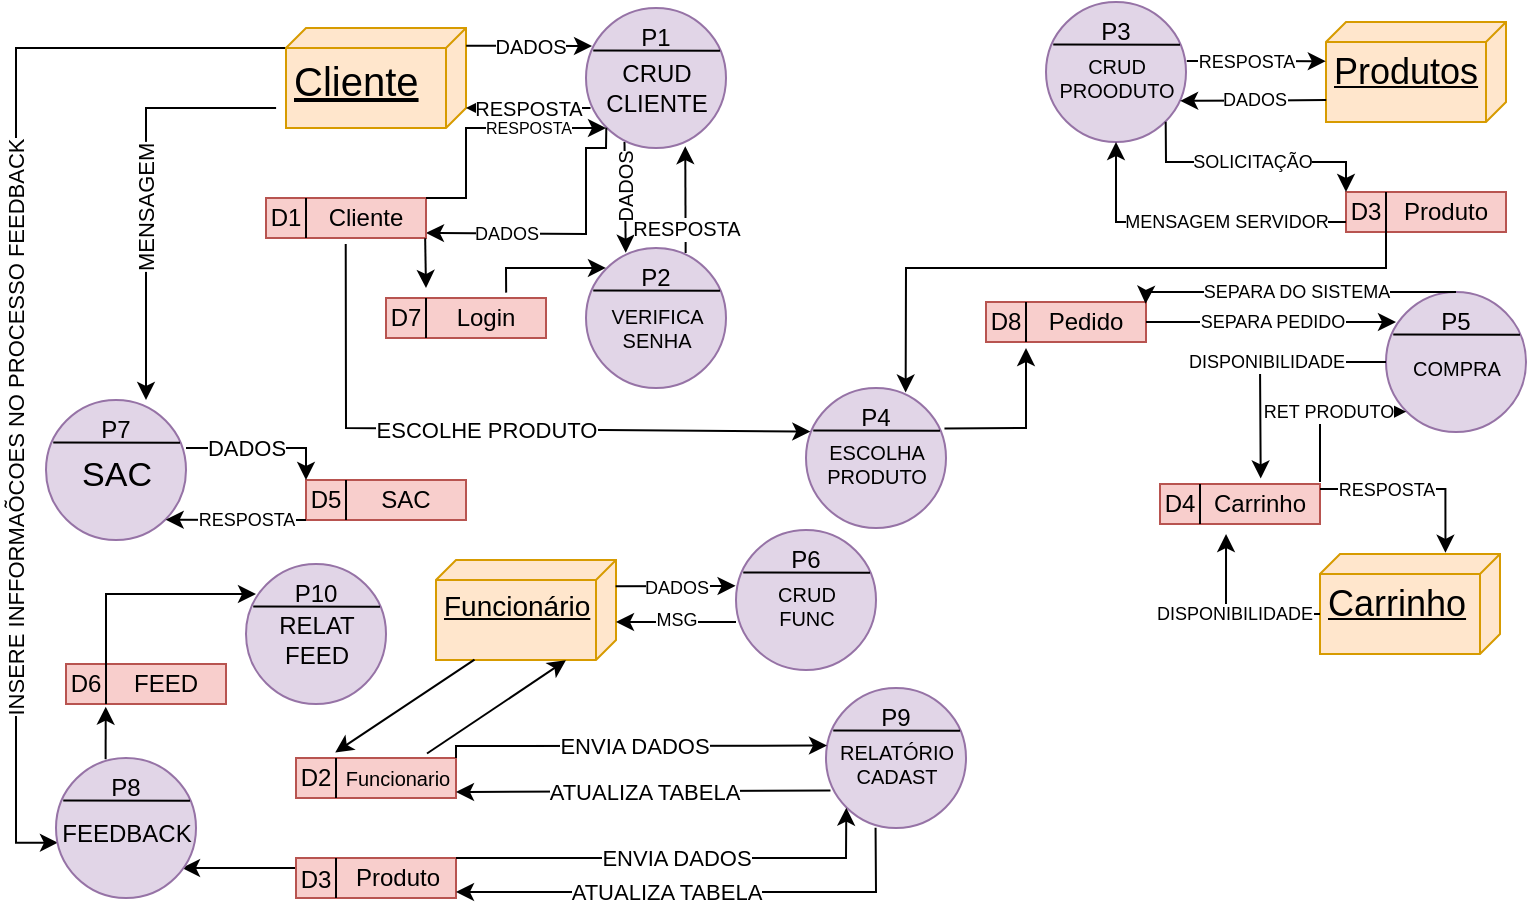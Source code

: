 <mxfile version="21.4.0" type="device">
  <diagram name="Página-1" id="AHKYGdOoqL5kdEYp2OWh">
    <mxGraphModel dx="1134" dy="611" grid="1" gridSize="10" guides="1" tooltips="1" connect="1" arrows="1" fold="1" page="1" pageScale="1" pageWidth="827" pageHeight="1169" math="0" shadow="0">
      <root>
        <mxCell id="0" />
        <mxCell id="1" parent="0" />
        <mxCell id="n8w---uKjapahWrcVd5p-21" value="DADOS" style="endArrow=classic;html=1;rounded=0;entryX=0.248;entryY=0.079;entryDx=0;entryDy=0;exitX=0.275;exitY=0.957;exitDx=0;exitDy=0;exitPerimeter=0;entryPerimeter=0;fontSize=10;horizontal=0;" edge="1" parent="1" source="n8w---uKjapahWrcVd5p-3" target="n8w---uKjapahWrcVd5p-19">
          <mxGeometry x="-0.169" width="50" height="50" relative="1" as="geometry">
            <mxPoint x="330" y="169.36" as="sourcePoint" />
            <mxPoint x="380" y="219.36" as="targetPoint" />
            <mxPoint as="offset" />
          </mxGeometry>
        </mxCell>
        <mxCell id="n8w---uKjapahWrcVd5p-132" value="INSERE INFFORMAÕCOES NO PROCESSO FEEDBACK" style="edgeStyle=orthogonalEdgeStyle;rounded=0;orthogonalLoop=1;jettySize=auto;html=1;exitX=0;exitY=0;exitDx=10;exitDy=90;exitPerimeter=0;entryX=0.014;entryY=0.605;entryDx=0;entryDy=0;entryPerimeter=0;horizontal=0;" edge="1" parent="1" source="n8w---uKjapahWrcVd5p-1" target="n8w---uKjapahWrcVd5p-128">
          <mxGeometry x="0.175" relative="1" as="geometry">
            <mxPoint as="offset" />
          </mxGeometry>
        </mxCell>
        <mxCell id="n8w---uKjapahWrcVd5p-1" value="Cliente" style="verticalAlign=top;align=left;spacingTop=8;spacingLeft=2;spacingRight=12;shape=cube;size=10;direction=south;fontStyle=4;html=1;whiteSpace=wrap;fillColor=#ffe6cc;strokeColor=#d79b00;fontSize=20;" vertex="1" parent="1">
          <mxGeometry x="200" y="90" width="90" height="50" as="geometry" />
        </mxCell>
        <mxCell id="n8w---uKjapahWrcVd5p-3" value="" style="verticalLabelPosition=bottom;verticalAlign=top;html=1;shape=mxgraph.flowchart.on-page_reference;fillColor=#e1d5e7;strokeColor=#9673a6;" vertex="1" parent="1">
          <mxGeometry x="350" y="80" width="70" height="70" as="geometry" />
        </mxCell>
        <mxCell id="n8w---uKjapahWrcVd5p-7" value="" style="endArrow=none;html=1;rounded=0;entryX=0.957;entryY=0.305;entryDx=0;entryDy=0;entryPerimeter=0;exitX=0.052;exitY=0.303;exitDx=0;exitDy=0;exitPerimeter=0;" edge="1" parent="1" source="n8w---uKjapahWrcVd5p-3" target="n8w---uKjapahWrcVd5p-3">
          <mxGeometry width="50" height="50" relative="1" as="geometry">
            <mxPoint x="350" y="101" as="sourcePoint" />
            <mxPoint x="450" y="150" as="targetPoint" />
          </mxGeometry>
        </mxCell>
        <mxCell id="n8w---uKjapahWrcVd5p-12" value="P1" style="text;html=1;strokeColor=none;fillColor=none;align=center;verticalAlign=middle;whiteSpace=wrap;rounded=0;" vertex="1" parent="1">
          <mxGeometry x="355" y="80" width="60" height="30" as="geometry" />
        </mxCell>
        <mxCell id="n8w---uKjapahWrcVd5p-13" value="CRUD&lt;br&gt;CLIENTE" style="text;html=1;strokeColor=none;fillColor=none;align=center;verticalAlign=middle;whiteSpace=wrap;rounded=0;" vertex="1" parent="1">
          <mxGeometry x="363.75" y="110" width="42.5" height="20" as="geometry" />
        </mxCell>
        <mxCell id="n8w---uKjapahWrcVd5p-14" value="DADOS" style="endArrow=classic;html=1;rounded=0;exitX=0.177;exitY=-0.001;exitDx=0;exitDy=0;exitPerimeter=0;align=center;fontSize=10;entryX=0.043;entryY=0.272;entryDx=0;entryDy=0;entryPerimeter=0;" edge="1" parent="1" source="n8w---uKjapahWrcVd5p-1" target="n8w---uKjapahWrcVd5p-3">
          <mxGeometry width="50" height="50" relative="1" as="geometry">
            <mxPoint x="330" y="130" as="sourcePoint" />
            <mxPoint x="350" y="99" as="targetPoint" />
          </mxGeometry>
        </mxCell>
        <mxCell id="n8w---uKjapahWrcVd5p-15" value="RESPOSTA" style="endArrow=classic;html=1;rounded=0;entryX=0;entryY=0;entryDx=40;entryDy=0;entryPerimeter=0;exitX=0.032;exitY=0.715;exitDx=0;exitDy=0;exitPerimeter=0;fontSize=10;" edge="1" parent="1" source="n8w---uKjapahWrcVd5p-3" target="n8w---uKjapahWrcVd5p-1">
          <mxGeometry x="-0.002" width="50" height="50" relative="1" as="geometry">
            <mxPoint x="340" y="140" as="sourcePoint" />
            <mxPoint x="410" y="70" as="targetPoint" />
            <Array as="points">
              <mxPoint x="320" y="130" />
            </Array>
            <mxPoint as="offset" />
          </mxGeometry>
        </mxCell>
        <mxCell id="n8w---uKjapahWrcVd5p-17" value="" style="verticalLabelPosition=bottom;verticalAlign=top;html=1;shape=mxgraph.flowchart.on-page_reference;fillColor=#e1d5e7;strokeColor=#9673a6;" vertex="1" parent="1">
          <mxGeometry x="350" y="200" width="70" height="70" as="geometry" />
        </mxCell>
        <mxCell id="n8w---uKjapahWrcVd5p-18" value="" style="endArrow=none;html=1;rounded=0;entryX=0.957;entryY=0.305;entryDx=0;entryDy=0;entryPerimeter=0;exitX=0.052;exitY=0.303;exitDx=0;exitDy=0;exitPerimeter=0;" edge="1" parent="1" source="n8w---uKjapahWrcVd5p-17" target="n8w---uKjapahWrcVd5p-17">
          <mxGeometry width="50" height="50" relative="1" as="geometry">
            <mxPoint x="350" y="221" as="sourcePoint" />
            <mxPoint x="450" y="270" as="targetPoint" />
          </mxGeometry>
        </mxCell>
        <mxCell id="n8w---uKjapahWrcVd5p-19" value="P2" style="text;html=1;strokeColor=none;fillColor=none;align=center;verticalAlign=middle;whiteSpace=wrap;rounded=0;" vertex="1" parent="1">
          <mxGeometry x="355" y="200" width="60" height="30" as="geometry" />
        </mxCell>
        <mxCell id="n8w---uKjapahWrcVd5p-20" value="VERIFICA SENHA" style="text;html=1;strokeColor=none;fillColor=none;align=center;verticalAlign=middle;whiteSpace=wrap;rounded=0;fontSize=10;" vertex="1" parent="1">
          <mxGeometry x="363.75" y="230" width="42.5" height="20" as="geometry" />
        </mxCell>
        <mxCell id="n8w---uKjapahWrcVd5p-23" value="RESPOSTA" style="endArrow=classic;html=1;rounded=0;entryX=0.709;entryY=0.987;entryDx=0;entryDy=0;entryPerimeter=0;exitX=0.747;exitY=0.082;exitDx=0;exitDy=0;exitPerimeter=0;fontSize=10;horizontal=1;" edge="1" parent="1" source="n8w---uKjapahWrcVd5p-19" target="n8w---uKjapahWrcVd5p-3">
          <mxGeometry x="-0.527" width="50" height="50" relative="1" as="geometry">
            <mxPoint x="350" y="190" as="sourcePoint" />
            <mxPoint x="400" y="140" as="targetPoint" />
            <mxPoint as="offset" />
          </mxGeometry>
        </mxCell>
        <mxCell id="n8w---uKjapahWrcVd5p-24" value="DADOS" style="endArrow=classic;html=1;rounded=0;exitX=0.145;exitY=0.855;exitDx=0;exitDy=0;exitPerimeter=0;fontSize=9;horizontal=1;entryX=1;entryY=0.75;entryDx=0;entryDy=0;" edge="1" parent="1" source="n8w---uKjapahWrcVd5p-3" target="n8w---uKjapahWrcVd5p-28">
          <mxGeometry x="0.441" width="50" height="50" relative="1" as="geometry">
            <mxPoint x="350" y="140" as="sourcePoint" />
            <mxPoint x="320" y="190" as="targetPoint" />
            <Array as="points">
              <mxPoint x="360" y="150" />
              <mxPoint x="350" y="150" />
              <mxPoint x="350" y="193" />
            </Array>
            <mxPoint as="offset" />
          </mxGeometry>
        </mxCell>
        <mxCell id="n8w---uKjapahWrcVd5p-25" value="" style="rounded=0;whiteSpace=wrap;html=1;fillColor=#f8cecc;strokeColor=#b85450;" vertex="1" parent="1">
          <mxGeometry x="190" y="175" width="80" height="20" as="geometry" />
        </mxCell>
        <mxCell id="n8w---uKjapahWrcVd5p-26" value="" style="endArrow=none;html=1;rounded=0;entryX=0.25;entryY=0;entryDx=0;entryDy=0;exitX=0.25;exitY=1;exitDx=0;exitDy=0;" edge="1" parent="1" source="n8w---uKjapahWrcVd5p-25" target="n8w---uKjapahWrcVd5p-25">
          <mxGeometry width="50" height="50" relative="1" as="geometry">
            <mxPoint x="180" y="185" as="sourcePoint" />
            <mxPoint x="230" y="135" as="targetPoint" />
          </mxGeometry>
        </mxCell>
        <mxCell id="n8w---uKjapahWrcVd5p-27" value="D1" style="text;html=1;strokeColor=none;fillColor=none;align=center;verticalAlign=middle;whiteSpace=wrap;rounded=0;" vertex="1" parent="1">
          <mxGeometry x="170" y="170" width="60" height="30" as="geometry" />
        </mxCell>
        <mxCell id="n8w---uKjapahWrcVd5p-28" value="Cliente" style="text;html=1;strokeColor=none;fillColor=none;align=center;verticalAlign=middle;whiteSpace=wrap;rounded=0;" vertex="1" parent="1">
          <mxGeometry x="210" y="170" width="60" height="30" as="geometry" />
        </mxCell>
        <mxCell id="n8w---uKjapahWrcVd5p-29" value="RESPOSTA" style="endArrow=classic;html=1;rounded=0;fontSize=8;horizontal=1;" edge="1" parent="1">
          <mxGeometry x="0.372" width="50" height="50" relative="1" as="geometry">
            <mxPoint x="270" y="175" as="sourcePoint" />
            <mxPoint x="360" y="140" as="targetPoint" />
            <Array as="points">
              <mxPoint x="290" y="175" />
              <mxPoint x="290" y="160" />
              <mxPoint x="290" y="140" />
              <mxPoint x="350" y="140" />
            </Array>
            <mxPoint as="offset" />
          </mxGeometry>
        </mxCell>
        <mxCell id="n8w---uKjapahWrcVd5p-30" value="" style="rounded=0;whiteSpace=wrap;html=1;fillColor=#f8cecc;strokeColor=#b85450;" vertex="1" parent="1">
          <mxGeometry x="250" y="225" width="80" height="20" as="geometry" />
        </mxCell>
        <mxCell id="n8w---uKjapahWrcVd5p-31" value="" style="endArrow=none;html=1;rounded=0;entryX=0.25;entryY=0;entryDx=0;entryDy=0;exitX=0.25;exitY=1;exitDx=0;exitDy=0;" edge="1" parent="1" source="n8w---uKjapahWrcVd5p-30" target="n8w---uKjapahWrcVd5p-30">
          <mxGeometry width="50" height="50" relative="1" as="geometry">
            <mxPoint x="240" y="235" as="sourcePoint" />
            <mxPoint x="290" y="185" as="targetPoint" />
          </mxGeometry>
        </mxCell>
        <mxCell id="n8w---uKjapahWrcVd5p-32" value="D7" style="text;html=1;strokeColor=none;fillColor=none;align=center;verticalAlign=middle;whiteSpace=wrap;rounded=0;" vertex="1" parent="1">
          <mxGeometry x="230" y="220" width="60" height="30" as="geometry" />
        </mxCell>
        <mxCell id="n8w---uKjapahWrcVd5p-33" value="Login" style="text;html=1;strokeColor=none;fillColor=none;align=center;verticalAlign=middle;whiteSpace=wrap;rounded=0;" vertex="1" parent="1">
          <mxGeometry x="270" y="220" width="60" height="30" as="geometry" />
        </mxCell>
        <mxCell id="n8w---uKjapahWrcVd5p-34" value="" style="endArrow=classic;html=1;rounded=0;exitX=0.668;exitY=0.077;exitDx=0;exitDy=0;exitPerimeter=0;entryX=0.083;entryY=0.333;entryDx=0;entryDy=0;entryPerimeter=0;" edge="1" parent="1" source="n8w---uKjapahWrcVd5p-33" target="n8w---uKjapahWrcVd5p-19">
          <mxGeometry width="50" height="50" relative="1" as="geometry">
            <mxPoint x="310" y="220" as="sourcePoint" />
            <mxPoint x="340" y="210" as="targetPoint" />
            <Array as="points">
              <mxPoint x="310" y="210" />
            </Array>
          </mxGeometry>
        </mxCell>
        <mxCell id="n8w---uKjapahWrcVd5p-36" value="" style="endArrow=classic;html=1;rounded=0;exitX=0.993;exitY=0.836;exitDx=0;exitDy=0;entryX=0;entryY=0;entryDx=0;entryDy=0;exitPerimeter=0;" edge="1" parent="1" source="n8w---uKjapahWrcVd5p-28" target="n8w---uKjapahWrcVd5p-33">
          <mxGeometry width="50" height="50" relative="1" as="geometry">
            <mxPoint x="340" y="320" as="sourcePoint" />
            <mxPoint x="390" y="270" as="targetPoint" />
          </mxGeometry>
        </mxCell>
        <mxCell id="n8w---uKjapahWrcVd5p-37" value="Produtos" style="verticalAlign=top;align=left;spacingTop=8;spacingLeft=2;spacingRight=12;shape=cube;size=10;direction=south;fontStyle=4;html=1;whiteSpace=wrap;fillColor=#ffe6cc;strokeColor=#d79b00;fontSize=18;horizontal=1;" vertex="1" parent="1">
          <mxGeometry x="720" y="87" width="90" height="50" as="geometry" />
        </mxCell>
        <mxCell id="n8w---uKjapahWrcVd5p-38" value="" style="verticalLabelPosition=bottom;verticalAlign=top;html=1;shape=mxgraph.flowchart.on-page_reference;fillColor=#e1d5e7;strokeColor=#9673a6;" vertex="1" parent="1">
          <mxGeometry x="580" y="77" width="70" height="70" as="geometry" />
        </mxCell>
        <mxCell id="n8w---uKjapahWrcVd5p-39" value="" style="endArrow=none;html=1;rounded=0;entryX=0.957;entryY=0.305;entryDx=0;entryDy=0;entryPerimeter=0;exitX=0.052;exitY=0.303;exitDx=0;exitDy=0;exitPerimeter=0;" edge="1" parent="1" source="n8w---uKjapahWrcVd5p-38" target="n8w---uKjapahWrcVd5p-38">
          <mxGeometry width="50" height="50" relative="1" as="geometry">
            <mxPoint x="580" y="98" as="sourcePoint" />
            <mxPoint x="680" y="147" as="targetPoint" />
          </mxGeometry>
        </mxCell>
        <mxCell id="n8w---uKjapahWrcVd5p-40" value="P3" style="text;html=1;strokeColor=none;fillColor=none;align=center;verticalAlign=middle;whiteSpace=wrap;rounded=0;" vertex="1" parent="1">
          <mxGeometry x="585" y="77" width="60" height="30" as="geometry" />
        </mxCell>
        <mxCell id="n8w---uKjapahWrcVd5p-41" value="CRUD&lt;br&gt;PROODUTO" style="text;html=1;strokeColor=none;fillColor=none;align=center;verticalAlign=middle;whiteSpace=wrap;rounded=0;fontSize=10;" vertex="1" parent="1">
          <mxGeometry x="593.75" y="107" width="42.5" height="16" as="geometry" />
        </mxCell>
        <mxCell id="n8w---uKjapahWrcVd5p-43" value="RESPOSTA" style="endArrow=classic;html=1;rounded=0;entryX=0.392;entryY=1.001;entryDx=0;entryDy=0;entryPerimeter=0;exitX=1.006;exitY=0.421;exitDx=0;exitDy=0;exitPerimeter=0;fontSize=9;" edge="1" parent="1" source="n8w---uKjapahWrcVd5p-38" target="n8w---uKjapahWrcVd5p-37">
          <mxGeometry x="-0.149" width="50" height="50" relative="1" as="geometry">
            <mxPoint x="590" y="167" as="sourcePoint" />
            <mxPoint x="640" y="117" as="targetPoint" />
            <mxPoint as="offset" />
          </mxGeometry>
        </mxCell>
        <mxCell id="n8w---uKjapahWrcVd5p-44" value="DADOS" style="endArrow=classic;html=1;rounded=0;exitX=0.781;exitY=0.999;exitDx=0;exitDy=0;exitPerimeter=0;entryX=0.958;entryY=0.706;entryDx=0;entryDy=0;entryPerimeter=0;fontSize=9;" edge="1" parent="1" source="n8w---uKjapahWrcVd5p-37" target="n8w---uKjapahWrcVd5p-38">
          <mxGeometry width="50" height="50" relative="1" as="geometry">
            <mxPoint x="710" y="117" as="sourcePoint" />
            <mxPoint x="650" y="126" as="targetPoint" />
          </mxGeometry>
        </mxCell>
        <mxCell id="n8w---uKjapahWrcVd5p-49" value="" style="rounded=0;whiteSpace=wrap;html=1;fillColor=#f8cecc;strokeColor=#b85450;" vertex="1" parent="1">
          <mxGeometry x="730" y="172" width="80" height="20" as="geometry" />
        </mxCell>
        <mxCell id="n8w---uKjapahWrcVd5p-50" value="" style="endArrow=none;html=1;rounded=0;entryX=0.25;entryY=0;entryDx=0;entryDy=0;exitX=0.25;exitY=1;exitDx=0;exitDy=0;" edge="1" parent="1" source="n8w---uKjapahWrcVd5p-49" target="n8w---uKjapahWrcVd5p-49">
          <mxGeometry width="50" height="50" relative="1" as="geometry">
            <mxPoint x="720" y="182" as="sourcePoint" />
            <mxPoint x="770" y="132" as="targetPoint" />
          </mxGeometry>
        </mxCell>
        <mxCell id="n8w---uKjapahWrcVd5p-51" value="D3" style="text;html=1;strokeColor=none;fillColor=none;align=center;verticalAlign=middle;whiteSpace=wrap;rounded=0;" vertex="1" parent="1">
          <mxGeometry x="710" y="167" width="60" height="30" as="geometry" />
        </mxCell>
        <mxCell id="n8w---uKjapahWrcVd5p-52" value="Produto" style="text;html=1;strokeColor=none;fillColor=none;align=center;verticalAlign=middle;whiteSpace=wrap;rounded=0;" vertex="1" parent="1">
          <mxGeometry x="750" y="167" width="60" height="30" as="geometry" />
        </mxCell>
        <mxCell id="n8w---uKjapahWrcVd5p-54" value="SOLICITAÇÃO" style="endArrow=classic;html=1;rounded=0;exitX=0.855;exitY=0.855;exitDx=0;exitDy=0;exitPerimeter=0;entryX=0;entryY=0;entryDx=0;entryDy=0;fontSize=9;" edge="1" parent="1" source="n8w---uKjapahWrcVd5p-38" target="n8w---uKjapahWrcVd5p-49">
          <mxGeometry x="0.004" width="50" height="50" relative="1" as="geometry">
            <mxPoint x="720" y="217" as="sourcePoint" />
            <mxPoint x="730" y="167" as="targetPoint" />
            <Array as="points">
              <mxPoint x="640" y="157" />
              <mxPoint x="730" y="157" />
            </Array>
            <mxPoint as="offset" />
          </mxGeometry>
        </mxCell>
        <mxCell id="n8w---uKjapahWrcVd5p-55" value="MENSAGEM SERVIDOR" style="endArrow=classic;html=1;rounded=0;entryX=0.5;entryY=1;entryDx=0;entryDy=0;entryPerimeter=0;exitX=0.333;exitY=0.667;exitDx=0;exitDy=0;exitPerimeter=0;fontSize=9;" edge="1" parent="1" source="n8w---uKjapahWrcVd5p-51" target="n8w---uKjapahWrcVd5p-38">
          <mxGeometry x="-0.226" width="50" height="50" relative="1" as="geometry">
            <mxPoint x="660" y="187" as="sourcePoint" />
            <mxPoint x="710" y="137" as="targetPoint" />
            <Array as="points">
              <mxPoint x="615" y="187" />
            </Array>
            <mxPoint as="offset" />
          </mxGeometry>
        </mxCell>
        <mxCell id="n8w---uKjapahWrcVd5p-57" value="" style="verticalLabelPosition=bottom;verticalAlign=top;html=1;shape=mxgraph.flowchart.on-page_reference;fillColor=#e1d5e7;strokeColor=#9673a6;" vertex="1" parent="1">
          <mxGeometry x="460" y="270" width="70" height="70" as="geometry" />
        </mxCell>
        <mxCell id="n8w---uKjapahWrcVd5p-58" value="" style="endArrow=none;html=1;rounded=0;entryX=0.957;entryY=0.305;entryDx=0;entryDy=0;entryPerimeter=0;exitX=0.052;exitY=0.303;exitDx=0;exitDy=0;exitPerimeter=0;" edge="1" parent="1" source="n8w---uKjapahWrcVd5p-57" target="n8w---uKjapahWrcVd5p-57">
          <mxGeometry width="50" height="50" relative="1" as="geometry">
            <mxPoint x="460" y="291" as="sourcePoint" />
            <mxPoint x="560" y="340" as="targetPoint" />
          </mxGeometry>
        </mxCell>
        <mxCell id="n8w---uKjapahWrcVd5p-59" value="P4" style="text;html=1;strokeColor=none;fillColor=none;align=center;verticalAlign=middle;whiteSpace=wrap;rounded=0;" vertex="1" parent="1">
          <mxGeometry x="465" y="270" width="60" height="30" as="geometry" />
        </mxCell>
        <mxCell id="n8w---uKjapahWrcVd5p-60" value="ESCOLHA&lt;br&gt;PRODUTO" style="text;html=1;strokeColor=none;fillColor=none;align=center;verticalAlign=middle;whiteSpace=wrap;rounded=0;fontSize=10;" vertex="1" parent="1">
          <mxGeometry x="473.75" y="300" width="42.5" height="16" as="geometry" />
        </mxCell>
        <mxCell id="n8w---uKjapahWrcVd5p-61" value="" style="endArrow=classic;html=1;rounded=0;entryX=0.747;entryY=0.076;entryDx=0;entryDy=0;entryPerimeter=0;" edge="1" parent="1" target="n8w---uKjapahWrcVd5p-59">
          <mxGeometry width="50" height="50" relative="1" as="geometry">
            <mxPoint x="750" y="190" as="sourcePoint" />
            <mxPoint x="690" y="220" as="targetPoint" />
            <Array as="points">
              <mxPoint x="750" y="210" />
              <mxPoint x="510" y="210" />
            </Array>
          </mxGeometry>
        </mxCell>
        <mxCell id="n8w---uKjapahWrcVd5p-66" value="Carrinho" style="verticalAlign=top;align=left;spacingTop=8;spacingLeft=2;spacingRight=12;shape=cube;size=10;direction=south;fontStyle=4;html=1;whiteSpace=wrap;fillColor=#ffe6cc;strokeColor=#d79b00;fontSize=18;horizontal=1;" vertex="1" parent="1">
          <mxGeometry x="717" y="353" width="90" height="50" as="geometry" />
        </mxCell>
        <mxCell id="n8w---uKjapahWrcVd5p-69" value="" style="rounded=0;whiteSpace=wrap;html=1;fillColor=#f8cecc;strokeColor=#b85450;" vertex="1" parent="1">
          <mxGeometry x="637" y="318" width="80" height="20" as="geometry" />
        </mxCell>
        <mxCell id="n8w---uKjapahWrcVd5p-70" value="" style="endArrow=none;html=1;rounded=0;entryX=0.25;entryY=0;entryDx=0;entryDy=0;exitX=0.25;exitY=1;exitDx=0;exitDy=0;" edge="1" parent="1" source="n8w---uKjapahWrcVd5p-69" target="n8w---uKjapahWrcVd5p-69">
          <mxGeometry width="50" height="50" relative="1" as="geometry">
            <mxPoint x="627" y="328" as="sourcePoint" />
            <mxPoint x="677" y="278" as="targetPoint" />
          </mxGeometry>
        </mxCell>
        <mxCell id="n8w---uKjapahWrcVd5p-71" value="D4" style="text;html=1;strokeColor=none;fillColor=none;align=center;verticalAlign=middle;whiteSpace=wrap;rounded=0;" vertex="1" parent="1">
          <mxGeometry x="617" y="313" width="60" height="30" as="geometry" />
        </mxCell>
        <mxCell id="n8w---uKjapahWrcVd5p-75" value="RESPOSTA" style="edgeStyle=orthogonalEdgeStyle;rounded=0;orthogonalLoop=1;jettySize=auto;html=1;exitX=1;exitY=0.25;exitDx=0;exitDy=0;entryX=-0.012;entryY=0.303;entryDx=0;entryDy=0;entryPerimeter=0;fontSize=9;" edge="1" parent="1" source="n8w---uKjapahWrcVd5p-72" target="n8w---uKjapahWrcVd5p-66">
          <mxGeometry x="-0.302" relative="1" as="geometry">
            <mxPoint x="800" y="320.571" as="targetPoint" />
            <Array as="points">
              <mxPoint x="780" y="321" />
            </Array>
            <mxPoint as="offset" />
          </mxGeometry>
        </mxCell>
        <mxCell id="n8w---uKjapahWrcVd5p-72" value="Carrinho" style="text;html=1;strokeColor=none;fillColor=none;align=center;verticalAlign=middle;whiteSpace=wrap;rounded=0;" vertex="1" parent="1">
          <mxGeometry x="657" y="313" width="60" height="30" as="geometry" />
        </mxCell>
        <mxCell id="n8w---uKjapahWrcVd5p-76" value="DISPONIBILIDADE" style="endArrow=classic;html=1;rounded=0;exitX=0;exitY=0;exitDx=30;exitDy=90;exitPerimeter=0;entryX=0.217;entryY=1;entryDx=0;entryDy=0;entryPerimeter=0;fontSize=9;" edge="1" parent="1" source="n8w---uKjapahWrcVd5p-66" target="n8w---uKjapahWrcVd5p-72">
          <mxGeometry width="50" height="50" relative="1" as="geometry">
            <mxPoint x="672" y="403" as="sourcePoint" />
            <mxPoint x="670" y="343" as="targetPoint" />
            <Array as="points">
              <mxPoint x="670" y="383" />
            </Array>
          </mxGeometry>
        </mxCell>
        <mxCell id="n8w---uKjapahWrcVd5p-78" value="" style="verticalLabelPosition=bottom;verticalAlign=top;html=1;shape=mxgraph.flowchart.on-page_reference;fillColor=#e1d5e7;strokeColor=#9673a6;" vertex="1" parent="1">
          <mxGeometry x="750" y="222" width="70" height="70" as="geometry" />
        </mxCell>
        <mxCell id="n8w---uKjapahWrcVd5p-79" value="" style="endArrow=none;html=1;rounded=0;entryX=0.957;entryY=0.305;entryDx=0;entryDy=0;entryPerimeter=0;exitX=0.052;exitY=0.303;exitDx=0;exitDy=0;exitPerimeter=0;" edge="1" parent="1" source="n8w---uKjapahWrcVd5p-78" target="n8w---uKjapahWrcVd5p-78">
          <mxGeometry width="50" height="50" relative="1" as="geometry">
            <mxPoint x="750" y="243" as="sourcePoint" />
            <mxPoint x="850" y="292" as="targetPoint" />
          </mxGeometry>
        </mxCell>
        <mxCell id="n8w---uKjapahWrcVd5p-80" value="P5" style="text;html=1;strokeColor=none;fillColor=none;align=center;verticalAlign=middle;whiteSpace=wrap;rounded=0;" vertex="1" parent="1">
          <mxGeometry x="755" y="222" width="60" height="30" as="geometry" />
        </mxCell>
        <mxCell id="n8w---uKjapahWrcVd5p-81" value="COMPRA" style="text;html=1;strokeColor=none;fillColor=none;align=center;verticalAlign=middle;whiteSpace=wrap;rounded=0;fontSize=10;" vertex="1" parent="1">
          <mxGeometry x="763.75" y="252" width="42.5" height="16" as="geometry" />
        </mxCell>
        <mxCell id="n8w---uKjapahWrcVd5p-82" value="RET PRODUTO" style="endArrow=classic;html=1;rounded=0;entryX=0.145;entryY=0.855;entryDx=0;entryDy=0;entryPerimeter=0;fontSize=9;" edge="1" parent="1" target="n8w---uKjapahWrcVd5p-78">
          <mxGeometry width="50" height="50" relative="1" as="geometry">
            <mxPoint x="717" y="317" as="sourcePoint" />
            <mxPoint x="670" y="257" as="targetPoint" />
            <Array as="points">
              <mxPoint x="717" y="282" />
            </Array>
          </mxGeometry>
        </mxCell>
        <mxCell id="n8w---uKjapahWrcVd5p-83" value="DISPONIBILIDADE" style="endArrow=classic;html=1;rounded=0;exitX=0;exitY=0.5;exitDx=0;exitDy=0;exitPerimeter=0;entryX=0.506;entryY=0.075;entryDx=0;entryDy=0;entryPerimeter=0;fontSize=9;" edge="1" parent="1" source="n8w---uKjapahWrcVd5p-78" target="n8w---uKjapahWrcVd5p-72">
          <mxGeometry width="50" height="50" relative="1" as="geometry">
            <mxPoint x="687" y="247" as="sourcePoint" />
            <mxPoint x="700" y="247" as="targetPoint" />
            <Array as="points">
              <mxPoint x="687" y="257" />
            </Array>
          </mxGeometry>
        </mxCell>
        <mxCell id="n8w---uKjapahWrcVd5p-84" value="" style="rounded=0;whiteSpace=wrap;html=1;fillColor=#f8cecc;strokeColor=#b85450;" vertex="1" parent="1">
          <mxGeometry x="550" y="227" width="80" height="20" as="geometry" />
        </mxCell>
        <mxCell id="n8w---uKjapahWrcVd5p-85" value="" style="endArrow=none;html=1;rounded=0;entryX=0.25;entryY=0;entryDx=0;entryDy=0;exitX=0.25;exitY=1;exitDx=0;exitDy=0;" edge="1" parent="1" source="n8w---uKjapahWrcVd5p-84" target="n8w---uKjapahWrcVd5p-84">
          <mxGeometry width="50" height="50" relative="1" as="geometry">
            <mxPoint x="540" y="237" as="sourcePoint" />
            <mxPoint x="590" y="187" as="targetPoint" />
          </mxGeometry>
        </mxCell>
        <mxCell id="n8w---uKjapahWrcVd5p-86" value="D8" style="text;html=1;strokeColor=none;fillColor=none;align=center;verticalAlign=middle;whiteSpace=wrap;rounded=0;" vertex="1" parent="1">
          <mxGeometry x="530" y="222" width="60" height="30" as="geometry" />
        </mxCell>
        <mxCell id="n8w---uKjapahWrcVd5p-87" value="Pedido" style="text;html=1;strokeColor=none;fillColor=none;align=center;verticalAlign=middle;whiteSpace=wrap;rounded=0;" vertex="1" parent="1">
          <mxGeometry x="570" y="222" width="60" height="30" as="geometry" />
        </mxCell>
        <mxCell id="n8w---uKjapahWrcVd5p-88" value="" style="endArrow=classic;html=1;rounded=0;exitX=0.989;exitY=0.29;exitDx=0;exitDy=0;exitPerimeter=0;" edge="1" parent="1" source="n8w---uKjapahWrcVd5p-57">
          <mxGeometry width="50" height="50" relative="1" as="geometry">
            <mxPoint x="570" y="310" as="sourcePoint" />
            <mxPoint x="570" y="250" as="targetPoint" />
            <Array as="points">
              <mxPoint x="570" y="290" />
            </Array>
          </mxGeometry>
        </mxCell>
        <mxCell id="n8w---uKjapahWrcVd5p-89" value="SEPARA DO SISTEMA" style="endArrow=classic;html=1;rounded=0;entryX=0.997;entryY=0.196;entryDx=0;entryDy=0;entryPerimeter=0;exitX=0.5;exitY=0;exitDx=0;exitDy=0;fontSize=9;" edge="1" parent="1" source="n8w---uKjapahWrcVd5p-80" target="n8w---uKjapahWrcVd5p-87">
          <mxGeometry width="50" height="50" relative="1" as="geometry">
            <mxPoint x="720" y="227" as="sourcePoint" />
            <mxPoint x="640" y="237" as="targetPoint" />
            <Array as="points">
              <mxPoint x="630" y="222" />
            </Array>
          </mxGeometry>
        </mxCell>
        <mxCell id="n8w---uKjapahWrcVd5p-90" value="SEPARA PEDIDO" style="endArrow=classic;html=1;rounded=0;entryX=0;entryY=0.5;entryDx=0;entryDy=0;exitX=1;exitY=0.5;exitDx=0;exitDy=0;fontSize=9;" edge="1" parent="1" source="n8w---uKjapahWrcVd5p-87" target="n8w---uKjapahWrcVd5p-80">
          <mxGeometry width="50" height="50" relative="1" as="geometry">
            <mxPoint x="640" y="238" as="sourcePoint" />
            <mxPoint x="795" y="232" as="targetPoint" />
            <Array as="points" />
          </mxGeometry>
        </mxCell>
        <mxCell id="n8w---uKjapahWrcVd5p-91" value="ESCOLHE PRODUTO" style="endArrow=classic;html=1;rounded=0;entryX=0.031;entryY=0.311;entryDx=0;entryDy=0;entryPerimeter=0;exitX=0.331;exitY=0.934;exitDx=0;exitDy=0;exitPerimeter=0;" edge="1" parent="1" source="n8w---uKjapahWrcVd5p-28" target="n8w---uKjapahWrcVd5p-57">
          <mxGeometry width="50" height="50" relative="1" as="geometry">
            <mxPoint x="150" y="292" as="sourcePoint" />
            <mxPoint x="310" y="270" as="targetPoint" />
            <Array as="points">
              <mxPoint x="230" y="290" />
            </Array>
          </mxGeometry>
        </mxCell>
        <mxCell id="n8w---uKjapahWrcVd5p-92" value="Funcionário" style="verticalAlign=top;align=left;spacingTop=8;spacingLeft=2;spacingRight=12;shape=cube;size=10;direction=south;fontStyle=4;html=1;whiteSpace=wrap;fillColor=#ffe6cc;strokeColor=#d79b00;fontSize=14;" vertex="1" parent="1">
          <mxGeometry x="275" y="356" width="90" height="50" as="geometry" />
        </mxCell>
        <mxCell id="n8w---uKjapahWrcVd5p-93" value="" style="verticalLabelPosition=bottom;verticalAlign=top;html=1;shape=mxgraph.flowchart.on-page_reference;fillColor=#e1d5e7;strokeColor=#9673a6;" vertex="1" parent="1">
          <mxGeometry x="425" y="341" width="70" height="70" as="geometry" />
        </mxCell>
        <mxCell id="n8w---uKjapahWrcVd5p-94" value="" style="endArrow=none;html=1;rounded=0;entryX=0.957;entryY=0.305;entryDx=0;entryDy=0;entryPerimeter=0;exitX=0.052;exitY=0.303;exitDx=0;exitDy=0;exitPerimeter=0;" edge="1" parent="1" source="n8w---uKjapahWrcVd5p-93" target="n8w---uKjapahWrcVd5p-93">
          <mxGeometry width="50" height="50" relative="1" as="geometry">
            <mxPoint x="425" y="362" as="sourcePoint" />
            <mxPoint x="525" y="411" as="targetPoint" />
          </mxGeometry>
        </mxCell>
        <mxCell id="n8w---uKjapahWrcVd5p-95" value="P6" style="text;html=1;strokeColor=none;fillColor=none;align=center;verticalAlign=middle;whiteSpace=wrap;rounded=0;" vertex="1" parent="1">
          <mxGeometry x="430" y="341" width="60" height="30" as="geometry" />
        </mxCell>
        <mxCell id="n8w---uKjapahWrcVd5p-96" value="CRUD&lt;br&gt;FUNC" style="text;html=1;strokeColor=none;fillColor=none;align=center;verticalAlign=middle;whiteSpace=wrap;rounded=0;fontSize=10;" vertex="1" parent="1">
          <mxGeometry x="438.75" y="371" width="42.5" height="16" as="geometry" />
        </mxCell>
        <mxCell id="n8w---uKjapahWrcVd5p-97" value="DADOS" style="endArrow=classic;html=1;rounded=0;exitX=0.263;exitY=0.002;exitDx=0;exitDy=0;exitPerimeter=0;entryX=-0.003;entryY=0.399;entryDx=0;entryDy=0;entryPerimeter=0;fontSize=9;" edge="1" parent="1" source="n8w---uKjapahWrcVd5p-92" target="n8w---uKjapahWrcVd5p-93">
          <mxGeometry x="0.006" y="-1" width="50" height="50" relative="1" as="geometry">
            <mxPoint x="355" y="390" as="sourcePoint" />
            <mxPoint x="405" y="340" as="targetPoint" />
            <mxPoint as="offset" />
          </mxGeometry>
        </mxCell>
        <mxCell id="n8w---uKjapahWrcVd5p-98" value="MSG" style="endArrow=classic;html=1;rounded=0;exitX=0.263;exitY=0.002;exitDx=0;exitDy=0;exitPerimeter=0;entryX=-0.003;entryY=0.399;entryDx=0;entryDy=0;entryPerimeter=0;fontSize=9;" edge="1" parent="1">
          <mxGeometry x="0.006" y="-1" width="50" height="50" relative="1" as="geometry">
            <mxPoint x="425" y="387" as="sourcePoint" />
            <mxPoint x="365" y="387" as="targetPoint" />
            <mxPoint as="offset" />
          </mxGeometry>
        </mxCell>
        <mxCell id="n8w---uKjapahWrcVd5p-99" value="" style="rounded=0;whiteSpace=wrap;html=1;fillColor=#f8cecc;strokeColor=#b85450;" vertex="1" parent="1">
          <mxGeometry x="205" y="455" width="80" height="20" as="geometry" />
        </mxCell>
        <mxCell id="n8w---uKjapahWrcVd5p-100" value="" style="endArrow=none;html=1;rounded=0;entryX=0.25;entryY=0;entryDx=0;entryDy=0;exitX=0.25;exitY=1;exitDx=0;exitDy=0;" edge="1" parent="1" source="n8w---uKjapahWrcVd5p-99" target="n8w---uKjapahWrcVd5p-99">
          <mxGeometry width="50" height="50" relative="1" as="geometry">
            <mxPoint x="195" y="465" as="sourcePoint" />
            <mxPoint x="245" y="415" as="targetPoint" />
          </mxGeometry>
        </mxCell>
        <mxCell id="n8w---uKjapahWrcVd5p-101" value="D2" style="text;html=1;strokeColor=none;fillColor=none;align=center;verticalAlign=middle;whiteSpace=wrap;rounded=0;" vertex="1" parent="1">
          <mxGeometry x="185" y="450" width="60" height="30" as="geometry" />
        </mxCell>
        <mxCell id="n8w---uKjapahWrcVd5p-102" value="Funcionario" style="text;html=1;strokeColor=none;fillColor=none;align=center;verticalAlign=middle;whiteSpace=wrap;rounded=0;fontSize=10;" vertex="1" parent="1">
          <mxGeometry x="227" y="451" width="58" height="28" as="geometry" />
        </mxCell>
        <mxCell id="n8w---uKjapahWrcVd5p-103" value="" style="endArrow=classic;html=1;rounded=0;exitX=0.997;exitY=0.786;exitDx=0;exitDy=0;exitPerimeter=0;entryX=0.66;entryY=0.073;entryDx=0;entryDy=0;entryPerimeter=0;" edge="1" parent="1" source="n8w---uKjapahWrcVd5p-92" target="n8w---uKjapahWrcVd5p-101">
          <mxGeometry width="50" height="50" relative="1" as="geometry">
            <mxPoint x="315" y="480" as="sourcePoint" />
            <mxPoint x="365" y="430" as="targetPoint" />
          </mxGeometry>
        </mxCell>
        <mxCell id="n8w---uKjapahWrcVd5p-104" value="" style="endArrow=classic;html=1;rounded=0;exitX=0.75;exitY=0.063;exitDx=0;exitDy=0;exitPerimeter=0;entryX=1.003;entryY=0.278;entryDx=0;entryDy=0;entryPerimeter=0;" edge="1" parent="1" source="n8w---uKjapahWrcVd5p-102" target="n8w---uKjapahWrcVd5p-92">
          <mxGeometry width="50" height="50" relative="1" as="geometry">
            <mxPoint x="270" y="450" as="sourcePoint" />
            <mxPoint x="234" y="416" as="targetPoint" />
          </mxGeometry>
        </mxCell>
        <mxCell id="n8w---uKjapahWrcVd5p-105" value="" style="verticalLabelPosition=bottom;verticalAlign=top;html=1;shape=mxgraph.flowchart.on-page_reference;fillColor=#e1d5e7;strokeColor=#9673a6;" vertex="1" parent="1">
          <mxGeometry x="470" y="420" width="70" height="70" as="geometry" />
        </mxCell>
        <mxCell id="n8w---uKjapahWrcVd5p-106" value="" style="endArrow=none;html=1;rounded=0;entryX=0.957;entryY=0.305;entryDx=0;entryDy=0;entryPerimeter=0;exitX=0.052;exitY=0.303;exitDx=0;exitDy=0;exitPerimeter=0;" edge="1" parent="1" source="n8w---uKjapahWrcVd5p-105" target="n8w---uKjapahWrcVd5p-105">
          <mxGeometry width="50" height="50" relative="1" as="geometry">
            <mxPoint x="470" y="441" as="sourcePoint" />
            <mxPoint x="570" y="490" as="targetPoint" />
          </mxGeometry>
        </mxCell>
        <mxCell id="n8w---uKjapahWrcVd5p-107" value="P9" style="text;html=1;strokeColor=none;fillColor=none;align=center;verticalAlign=middle;whiteSpace=wrap;rounded=0;" vertex="1" parent="1">
          <mxGeometry x="475" y="420" width="60" height="30" as="geometry" />
        </mxCell>
        <mxCell id="n8w---uKjapahWrcVd5p-108" value="RELATÓRIO&lt;br&gt;CADAST" style="text;html=1;strokeColor=none;fillColor=none;align=center;verticalAlign=middle;whiteSpace=wrap;rounded=0;fontSize=10;" vertex="1" parent="1">
          <mxGeometry x="483.75" y="450" width="42.5" height="16" as="geometry" />
        </mxCell>
        <mxCell id="n8w---uKjapahWrcVd5p-109" value="ENVIA DADOS" style="endArrow=classic;html=1;rounded=0;entryX=0.007;entryY=0.411;entryDx=0;entryDy=0;entryPerimeter=0;exitX=1;exitY=0;exitDx=0;exitDy=0;" edge="1" parent="1" source="n8w---uKjapahWrcVd5p-99" target="n8w---uKjapahWrcVd5p-105">
          <mxGeometry width="50" height="50" relative="1" as="geometry">
            <mxPoint x="285" y="455" as="sourcePoint" />
            <mxPoint x="465" y="440" as="targetPoint" />
            <Array as="points">
              <mxPoint x="285" y="449" />
              <mxPoint x="295" y="449" />
            </Array>
          </mxGeometry>
        </mxCell>
        <mxCell id="n8w---uKjapahWrcVd5p-110" value="ATUALIZA TABELA" style="endArrow=classic;html=1;rounded=0;entryX=1;entryY=0.75;entryDx=0;entryDy=0;exitX=0.032;exitY=0.733;exitDx=0;exitDy=0;exitPerimeter=0;" edge="1" parent="1" source="n8w---uKjapahWrcVd5p-105" target="n8w---uKjapahWrcVd5p-102">
          <mxGeometry width="50" height="50" relative="1" as="geometry">
            <mxPoint x="470" y="475" as="sourcePoint" />
            <mxPoint x="285" y="481" as="targetPoint" />
            <Array as="points" />
          </mxGeometry>
        </mxCell>
        <mxCell id="n8w---uKjapahWrcVd5p-133" style="edgeStyle=orthogonalEdgeStyle;rounded=0;orthogonalLoop=1;jettySize=auto;html=1;exitX=0;exitY=0.25;exitDx=0;exitDy=0;" edge="1" parent="1" source="n8w---uKjapahWrcVd5p-111">
          <mxGeometry relative="1" as="geometry">
            <mxPoint x="148" y="510" as="targetPoint" />
          </mxGeometry>
        </mxCell>
        <mxCell id="n8w---uKjapahWrcVd5p-111" value="" style="rounded=0;whiteSpace=wrap;html=1;fillColor=#f8cecc;strokeColor=#b85450;" vertex="1" parent="1">
          <mxGeometry x="205" y="505" width="80" height="20" as="geometry" />
        </mxCell>
        <mxCell id="n8w---uKjapahWrcVd5p-112" value="" style="endArrow=none;html=1;rounded=0;entryX=0.25;entryY=0;entryDx=0;entryDy=0;exitX=0.25;exitY=1;exitDx=0;exitDy=0;" edge="1" parent="1" source="n8w---uKjapahWrcVd5p-111" target="n8w---uKjapahWrcVd5p-111">
          <mxGeometry width="50" height="50" relative="1" as="geometry">
            <mxPoint x="195" y="515" as="sourcePoint" />
            <mxPoint x="245" y="465" as="targetPoint" />
          </mxGeometry>
        </mxCell>
        <mxCell id="n8w---uKjapahWrcVd5p-113" value="D3" style="text;html=1;strokeColor=none;fillColor=none;align=center;verticalAlign=middle;whiteSpace=wrap;rounded=0;" vertex="1" parent="1">
          <mxGeometry x="185" y="501" width="60" height="30" as="geometry" />
        </mxCell>
        <mxCell id="n8w---uKjapahWrcVd5p-114" value="Produto" style="text;html=1;strokeColor=none;fillColor=none;align=center;verticalAlign=middle;whiteSpace=wrap;rounded=0;fontSize=12;" vertex="1" parent="1">
          <mxGeometry x="227" y="501" width="58" height="28" as="geometry" />
        </mxCell>
        <mxCell id="n8w---uKjapahWrcVd5p-115" value="ENVIA DADOS" style="endArrow=classic;html=1;rounded=0;entryX=0.145;entryY=0.855;entryDx=0;entryDy=0;entryPerimeter=0;" edge="1" parent="1" target="n8w---uKjapahWrcVd5p-105">
          <mxGeometry width="50" height="50" relative="1" as="geometry">
            <mxPoint x="285" y="505" as="sourcePoint" />
            <mxPoint x="425" y="440" as="targetPoint" />
            <Array as="points">
              <mxPoint x="480" y="505" />
            </Array>
          </mxGeometry>
        </mxCell>
        <mxCell id="n8w---uKjapahWrcVd5p-116" value="ATUALIZA TABELA" style="endArrow=classic;html=1;rounded=0;entryX=1;entryY=0.75;entryDx=0;entryDy=0;exitX=0.354;exitY=0.999;exitDx=0;exitDy=0;exitPerimeter=0;" edge="1" parent="1" source="n8w---uKjapahWrcVd5p-105" target="n8w---uKjapahWrcVd5p-114">
          <mxGeometry x="0.133" width="50" height="50" relative="1" as="geometry">
            <mxPoint x="505" y="522" as="sourcePoint" />
            <mxPoint x="415" y="470" as="targetPoint" />
            <Array as="points">
              <mxPoint x="495" y="522" />
            </Array>
            <mxPoint as="offset" />
          </mxGeometry>
        </mxCell>
        <mxCell id="n8w---uKjapahWrcVd5p-117" value="" style="verticalLabelPosition=bottom;verticalAlign=top;html=1;shape=mxgraph.flowchart.on-page_reference;fillColor=#e1d5e7;strokeColor=#9673a6;" vertex="1" parent="1">
          <mxGeometry x="80" y="276" width="70" height="70" as="geometry" />
        </mxCell>
        <mxCell id="n8w---uKjapahWrcVd5p-118" value="" style="endArrow=none;html=1;rounded=0;entryX=0.957;entryY=0.305;entryDx=0;entryDy=0;entryPerimeter=0;exitX=0.052;exitY=0.303;exitDx=0;exitDy=0;exitPerimeter=0;" edge="1" parent="1" source="n8w---uKjapahWrcVd5p-117" target="n8w---uKjapahWrcVd5p-117">
          <mxGeometry width="50" height="50" relative="1" as="geometry">
            <mxPoint x="80" y="297" as="sourcePoint" />
            <mxPoint x="180" y="346" as="targetPoint" />
          </mxGeometry>
        </mxCell>
        <mxCell id="n8w---uKjapahWrcVd5p-119" value="P7" style="text;html=1;strokeColor=none;fillColor=none;align=center;verticalAlign=middle;whiteSpace=wrap;rounded=0;" vertex="1" parent="1">
          <mxGeometry x="85" y="276" width="60" height="30" as="geometry" />
        </mxCell>
        <mxCell id="n8w---uKjapahWrcVd5p-120" value="SAC" style="text;html=1;strokeColor=none;fillColor=none;align=center;verticalAlign=middle;whiteSpace=wrap;rounded=0;fontSize=17;" vertex="1" parent="1">
          <mxGeometry x="93.75" y="306" width="42.5" height="16" as="geometry" />
        </mxCell>
        <mxCell id="n8w---uKjapahWrcVd5p-121" value="MENSAGEM" style="endArrow=classic;html=1;rounded=0;entryX=0.75;entryY=0;entryDx=0;entryDy=0;exitX=0.801;exitY=1.055;exitDx=0;exitDy=0;exitPerimeter=0;horizontal=0;" edge="1" parent="1" source="n8w---uKjapahWrcVd5p-1" target="n8w---uKjapahWrcVd5p-119">
          <mxGeometry x="0.09" width="50" height="50" relative="1" as="geometry">
            <mxPoint x="130" y="120" as="sourcePoint" />
            <mxPoint x="350" y="230" as="targetPoint" />
            <Array as="points">
              <mxPoint x="130" y="130" />
            </Array>
            <mxPoint as="offset" />
          </mxGeometry>
        </mxCell>
        <mxCell id="n8w---uKjapahWrcVd5p-122" value="" style="rounded=0;whiteSpace=wrap;html=1;fillColor=#f8cecc;strokeColor=#b85450;" vertex="1" parent="1">
          <mxGeometry x="210" y="316" width="80" height="20" as="geometry" />
        </mxCell>
        <mxCell id="n8w---uKjapahWrcVd5p-123" value="" style="endArrow=none;html=1;rounded=0;entryX=0.25;entryY=0;entryDx=0;entryDy=0;exitX=0.25;exitY=1;exitDx=0;exitDy=0;" edge="1" parent="1" source="n8w---uKjapahWrcVd5p-122" target="n8w---uKjapahWrcVd5p-122">
          <mxGeometry width="50" height="50" relative="1" as="geometry">
            <mxPoint x="200" y="326" as="sourcePoint" />
            <mxPoint x="250" y="276" as="targetPoint" />
          </mxGeometry>
        </mxCell>
        <mxCell id="n8w---uKjapahWrcVd5p-124" value="D5" style="text;html=1;strokeColor=none;fillColor=none;align=center;verticalAlign=middle;whiteSpace=wrap;rounded=0;" vertex="1" parent="1">
          <mxGeometry x="190" y="311" width="60" height="30" as="geometry" />
        </mxCell>
        <mxCell id="n8w---uKjapahWrcVd5p-125" value="SAC" style="text;html=1;strokeColor=none;fillColor=none;align=center;verticalAlign=middle;whiteSpace=wrap;rounded=0;" vertex="1" parent="1">
          <mxGeometry x="230" y="311" width="60" height="30" as="geometry" />
        </mxCell>
        <mxCell id="n8w---uKjapahWrcVd5p-126" value="DADOS" style="endArrow=classic;html=1;rounded=0;entryX=0;entryY=0;entryDx=0;entryDy=0;" edge="1" parent="1" target="n8w---uKjapahWrcVd5p-122">
          <mxGeometry x="-0.21" width="50" height="50" relative="1" as="geometry">
            <mxPoint x="150" y="300" as="sourcePoint" />
            <mxPoint x="180" y="330" as="targetPoint" />
            <Array as="points">
              <mxPoint x="210" y="300" />
            </Array>
            <mxPoint as="offset" />
          </mxGeometry>
        </mxCell>
        <mxCell id="n8w---uKjapahWrcVd5p-127" value="RESPOSTA" style="endArrow=classic;html=1;rounded=0;entryX=0.855;entryY=0.855;entryDx=0;entryDy=0;entryPerimeter=0;exitX=0;exitY=1;exitDx=0;exitDy=0;fontSize=9;" edge="1" parent="1" source="n8w---uKjapahWrcVd5p-122" target="n8w---uKjapahWrcVd5p-117">
          <mxGeometry x="-0.145" width="50" height="50" relative="1" as="geometry">
            <mxPoint x="180" y="340" as="sourcePoint" />
            <mxPoint x="280" y="280" as="targetPoint" />
            <mxPoint as="offset" />
          </mxGeometry>
        </mxCell>
        <mxCell id="n8w---uKjapahWrcVd5p-128" value="" style="verticalLabelPosition=bottom;verticalAlign=top;html=1;shape=mxgraph.flowchart.on-page_reference;fillColor=#e1d5e7;strokeColor=#9673a6;" vertex="1" parent="1">
          <mxGeometry x="85" y="455" width="70" height="70" as="geometry" />
        </mxCell>
        <mxCell id="n8w---uKjapahWrcVd5p-129" value="" style="endArrow=none;html=1;rounded=0;entryX=0.957;entryY=0.305;entryDx=0;entryDy=0;entryPerimeter=0;exitX=0.052;exitY=0.303;exitDx=0;exitDy=0;exitPerimeter=0;" edge="1" parent="1" source="n8w---uKjapahWrcVd5p-128" target="n8w---uKjapahWrcVd5p-128">
          <mxGeometry width="50" height="50" relative="1" as="geometry">
            <mxPoint x="85" y="476" as="sourcePoint" />
            <mxPoint x="185" y="525" as="targetPoint" />
          </mxGeometry>
        </mxCell>
        <mxCell id="n8w---uKjapahWrcVd5p-140" style="edgeStyle=orthogonalEdgeStyle;rounded=0;orthogonalLoop=1;jettySize=auto;html=1;exitX=0.33;exitY=0.022;exitDx=0;exitDy=0;entryX=-0.002;entryY=0.878;entryDx=0;entryDy=0;entryPerimeter=0;exitPerimeter=0;" edge="1" parent="1" source="n8w---uKjapahWrcVd5p-130" target="n8w---uKjapahWrcVd5p-138">
          <mxGeometry relative="1" as="geometry" />
        </mxCell>
        <mxCell id="n8w---uKjapahWrcVd5p-130" value="P8" style="text;html=1;strokeColor=none;fillColor=none;align=center;verticalAlign=middle;whiteSpace=wrap;rounded=0;" vertex="1" parent="1">
          <mxGeometry x="90" y="455" width="60" height="30" as="geometry" />
        </mxCell>
        <mxCell id="n8w---uKjapahWrcVd5p-131" value="FEEDBACK" style="text;html=1;strokeColor=none;fillColor=none;align=center;verticalAlign=middle;whiteSpace=wrap;rounded=0;fontSize=12;" vertex="1" parent="1">
          <mxGeometry x="98.75" y="485" width="42.5" height="16" as="geometry" />
        </mxCell>
        <mxCell id="n8w---uKjapahWrcVd5p-135" value="" style="rounded=0;whiteSpace=wrap;html=1;fillColor=#f8cecc;strokeColor=#b85450;" vertex="1" parent="1">
          <mxGeometry x="90" y="408" width="80" height="20" as="geometry" />
        </mxCell>
        <mxCell id="n8w---uKjapahWrcVd5p-136" value="" style="endArrow=none;html=1;rounded=0;entryX=0.25;entryY=0;entryDx=0;entryDy=0;exitX=0.25;exitY=1;exitDx=0;exitDy=0;" edge="1" parent="1" source="n8w---uKjapahWrcVd5p-135" target="n8w---uKjapahWrcVd5p-135">
          <mxGeometry width="50" height="50" relative="1" as="geometry">
            <mxPoint x="80" y="418" as="sourcePoint" />
            <mxPoint x="130" y="368" as="targetPoint" />
          </mxGeometry>
        </mxCell>
        <mxCell id="n8w---uKjapahWrcVd5p-137" value="D6" style="text;html=1;strokeColor=none;fillColor=none;align=center;verticalAlign=middle;whiteSpace=wrap;rounded=0;" vertex="1" parent="1">
          <mxGeometry x="70" y="403" width="60" height="30" as="geometry" />
        </mxCell>
        <mxCell id="n8w---uKjapahWrcVd5p-138" value="FEED" style="text;html=1;strokeColor=none;fillColor=none;align=center;verticalAlign=middle;whiteSpace=wrap;rounded=0;" vertex="1" parent="1">
          <mxGeometry x="110" y="403" width="60" height="30" as="geometry" />
        </mxCell>
        <mxCell id="n8w---uKjapahWrcVd5p-141" value="" style="verticalLabelPosition=bottom;verticalAlign=top;html=1;shape=mxgraph.flowchart.on-page_reference;fillColor=#e1d5e7;strokeColor=#9673a6;" vertex="1" parent="1">
          <mxGeometry x="180" y="358" width="70" height="70" as="geometry" />
        </mxCell>
        <mxCell id="n8w---uKjapahWrcVd5p-142" value="" style="endArrow=none;html=1;rounded=0;entryX=0.957;entryY=0.305;entryDx=0;entryDy=0;entryPerimeter=0;exitX=0.052;exitY=0.303;exitDx=0;exitDy=0;exitPerimeter=0;" edge="1" parent="1" source="n8w---uKjapahWrcVd5p-141" target="n8w---uKjapahWrcVd5p-141">
          <mxGeometry width="50" height="50" relative="1" as="geometry">
            <mxPoint x="180" y="379" as="sourcePoint" />
            <mxPoint x="280" y="428" as="targetPoint" />
          </mxGeometry>
        </mxCell>
        <mxCell id="n8w---uKjapahWrcVd5p-146" style="edgeStyle=orthogonalEdgeStyle;rounded=0;orthogonalLoop=1;jettySize=auto;html=1;exitX=0.25;exitY=0;exitDx=0;exitDy=0;entryX=0;entryY=0.5;entryDx=0;entryDy=0;" edge="1" parent="1" source="n8w---uKjapahWrcVd5p-135" target="n8w---uKjapahWrcVd5p-143">
          <mxGeometry relative="1" as="geometry" />
        </mxCell>
        <mxCell id="n8w---uKjapahWrcVd5p-143" value="P10" style="text;html=1;strokeColor=none;fillColor=none;align=center;verticalAlign=middle;whiteSpace=wrap;rounded=0;" vertex="1" parent="1">
          <mxGeometry x="185" y="358" width="60" height="30" as="geometry" />
        </mxCell>
        <mxCell id="n8w---uKjapahWrcVd5p-144" value="RELAT&lt;br&gt;FEED" style="text;html=1;strokeColor=none;fillColor=none;align=center;verticalAlign=middle;whiteSpace=wrap;rounded=0;fontSize=12;" vertex="1" parent="1">
          <mxGeometry x="193.75" y="388" width="42.5" height="16" as="geometry" />
        </mxCell>
      </root>
    </mxGraphModel>
  </diagram>
</mxfile>

